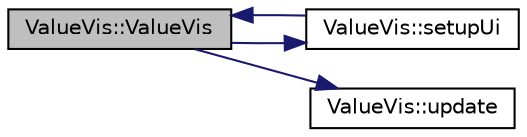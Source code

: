 digraph "ValueVis::ValueVis"
{
 // INTERACTIVE_SVG=YES
  edge [fontname="Helvetica",fontsize="10",labelfontname="Helvetica",labelfontsize="10"];
  node [fontname="Helvetica",fontsize="10",shape=record];
  rankdir="LR";
  Node1 [label="ValueVis::ValueVis",height=0.2,width=0.4,color="black", fillcolor="grey75", style="filled", fontcolor="black"];
  Node1 -> Node2 [color="midnightblue",fontsize="10",style="solid",fontname="Helvetica"];
  Node2 [label="ValueVis::setupUi",height=0.2,width=0.4,color="black", fillcolor="white", style="filled",URL="$d9/db0/class_value_vis.html#aeaa58ca242eb35bf8acc137dc528b2c9"];
  Node2 -> Node1 [color="midnightblue",fontsize="10",style="solid",fontname="Helvetica"];
  Node1 -> Node3 [color="midnightblue",fontsize="10",style="solid",fontname="Helvetica"];
  Node3 [label="ValueVis::update",height=0.2,width=0.4,color="black", fillcolor="white", style="filled",URL="$d9/db0/class_value_vis.html#a42a3e663eceb29e125384b61929de880"];
}
